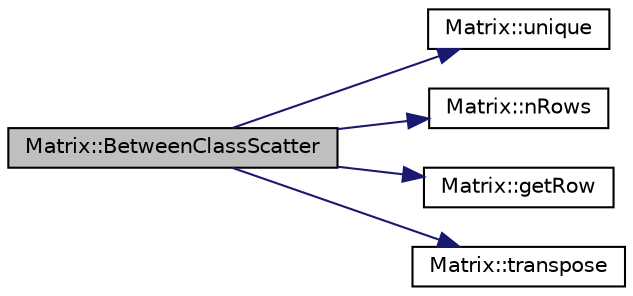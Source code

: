 digraph "Matrix::BetweenClassScatter"
{
  bgcolor="transparent";
  edge [fontname="Helvetica",fontsize="10",labelfontname="Helvetica",labelfontsize="10"];
  node [fontname="Helvetica",fontsize="10",shape=record];
  rankdir="LR";
  Node31 [label="Matrix::BetweenClassScatter",height=0.2,width=0.4,color="black", fillcolor="grey75", style="filled", fontcolor="black"];
  Node31 -> Node32 [color="midnightblue",fontsize="10",style="solid",fontname="Helvetica"];
  Node32 [label="Matrix::unique",height=0.2,width=0.4,color="black",URL="$classMatrix.html#adfeed67f10fb811c2fc268d8d4a8df60",tooltip="Returns only unique values from the matrix. "];
  Node31 -> Node33 [color="midnightblue",fontsize="10",style="solid",fontname="Helvetica"];
  Node33 [label="Matrix::nRows",height=0.2,width=0.4,color="black",URL="$classMatrix.html#ad654d350a6c4831500016c403756cb88"];
  Node31 -> Node34 [color="midnightblue",fontsize="10",style="solid",fontname="Helvetica"];
  Node34 [label="Matrix::getRow",height=0.2,width=0.4,color="black",URL="$classMatrix.html#af978e19d62fb06e0347af34c753f4efb",tooltip="Gets a row from the matrix. "];
  Node31 -> Node35 [color="midnightblue",fontsize="10",style="solid",fontname="Helvetica"];
  Node35 [label="Matrix::transpose",height=0.2,width=0.4,color="black",URL="$classMatrix.html#a210a51aab56f8f5a1abdafa4ae0068b8",tooltip="Returns the transpose of a matrix. "];
}
